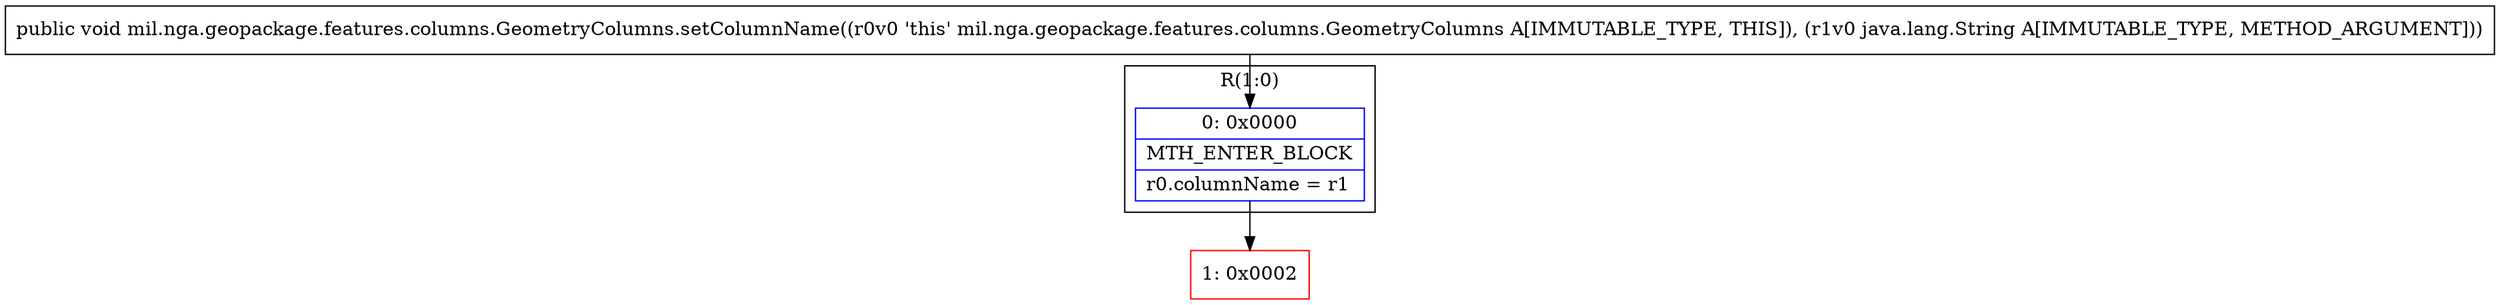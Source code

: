 digraph "CFG formil.nga.geopackage.features.columns.GeometryColumns.setColumnName(Ljava\/lang\/String;)V" {
subgraph cluster_Region_620951599 {
label = "R(1:0)";
node [shape=record,color=blue];
Node_0 [shape=record,label="{0\:\ 0x0000|MTH_ENTER_BLOCK\l|r0.columnName = r1\l}"];
}
Node_1 [shape=record,color=red,label="{1\:\ 0x0002}"];
MethodNode[shape=record,label="{public void mil.nga.geopackage.features.columns.GeometryColumns.setColumnName((r0v0 'this' mil.nga.geopackage.features.columns.GeometryColumns A[IMMUTABLE_TYPE, THIS]), (r1v0 java.lang.String A[IMMUTABLE_TYPE, METHOD_ARGUMENT])) }"];
MethodNode -> Node_0;
Node_0 -> Node_1;
}

